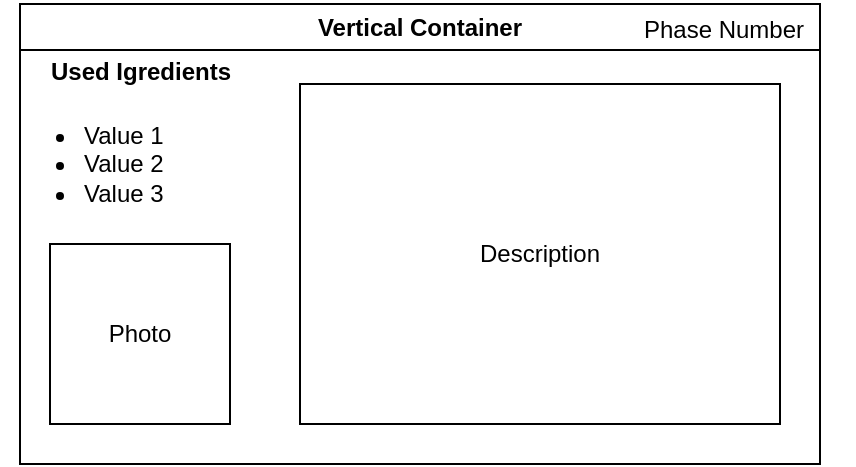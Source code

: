<mxfile>
    <diagram id="Wvmbv2pmuSEReieuj3N9" name="Page-1">
        <mxGraphModel dx="768" dy="499" grid="1" gridSize="10" guides="1" tooltips="1" connect="1" arrows="1" fold="1" page="1" pageScale="1" pageWidth="850" pageHeight="1100" math="0" shadow="0">
            <root>
                <mxCell id="0"/>
                <mxCell id="1" parent="0"/>
                <mxCell id="2" value="Vertical Container" style="swimlane;whiteSpace=wrap;html=1;" vertex="1" parent="1">
                    <mxGeometry x="90" y="30" width="400" height="230" as="geometry"/>
                </mxCell>
                <mxCell id="4" value="&lt;font style=&quot;font-size: 12px;&quot;&gt;Used Igredients&lt;/font&gt;" style="text;strokeColor=none;fillColor=none;html=1;fontSize=24;fontStyle=1;verticalAlign=middle;align=center;" vertex="1" parent="2">
                    <mxGeometry x="10" y="10" width="100" height="40" as="geometry"/>
                </mxCell>
                <mxCell id="5" value="Photo" style="whiteSpace=wrap;html=1;aspect=fixed;fontSize=12;" vertex="1" parent="2">
                    <mxGeometry x="15" y="120" width="90" height="90" as="geometry"/>
                </mxCell>
                <mxCell id="7" value="Description" style="rounded=0;whiteSpace=wrap;html=1;fontSize=12;" vertex="1" parent="2">
                    <mxGeometry x="140" y="40" width="240" height="170" as="geometry"/>
                </mxCell>
                <mxCell id="3" value="&lt;ul&gt;&lt;li&gt;Value 1&lt;/li&gt;&lt;li&gt;Value 2&lt;/li&gt;&lt;li&gt;Value 3&lt;/li&gt;&lt;/ul&gt;" style="text;strokeColor=none;fillColor=none;html=1;whiteSpace=wrap;verticalAlign=middle;overflow=hidden;" vertex="1" parent="1">
                    <mxGeometry x="80" y="70" width="100" height="80" as="geometry"/>
                </mxCell>
                <mxCell id="8" value="Phase Number" style="text;html=1;strokeColor=none;fillColor=none;align=center;verticalAlign=middle;whiteSpace=wrap;rounded=0;fontSize=12;" vertex="1" parent="1">
                    <mxGeometry x="377" y="28" width="130" height="30" as="geometry"/>
                </mxCell>
            </root>
        </mxGraphModel>
    </diagram>
</mxfile>